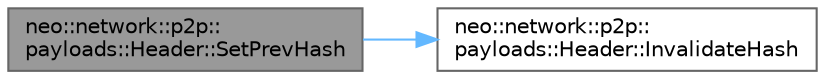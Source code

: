 digraph "neo::network::p2p::payloads::Header::SetPrevHash"
{
 // LATEX_PDF_SIZE
  bgcolor="transparent";
  edge [fontname=Helvetica,fontsize=10,labelfontname=Helvetica,labelfontsize=10];
  node [fontname=Helvetica,fontsize=10,shape=box,height=0.2,width=0.4];
  rankdir="LR";
  Node1 [id="Node000001",label="neo::network::p2p::\lpayloads::Header::SetPrevHash",height=0.2,width=0.4,color="gray40", fillcolor="grey60", style="filled", fontcolor="black",tooltip="Sets the hash of the previous block."];
  Node1 -> Node2 [id="edge1_Node000001_Node000002",color="steelblue1",style="solid",tooltip=" "];
  Node2 [id="Node000002",label="neo::network::p2p::\lpayloads::Header::InvalidateHash",height=0.2,width=0.4,color="grey40", fillcolor="white", style="filled",URL="$classneo_1_1network_1_1p2p_1_1payloads_1_1_header.html#a1b180aad3996eceb56b6daa810a3899c",tooltip="Invalidates the cached hash."];
}
